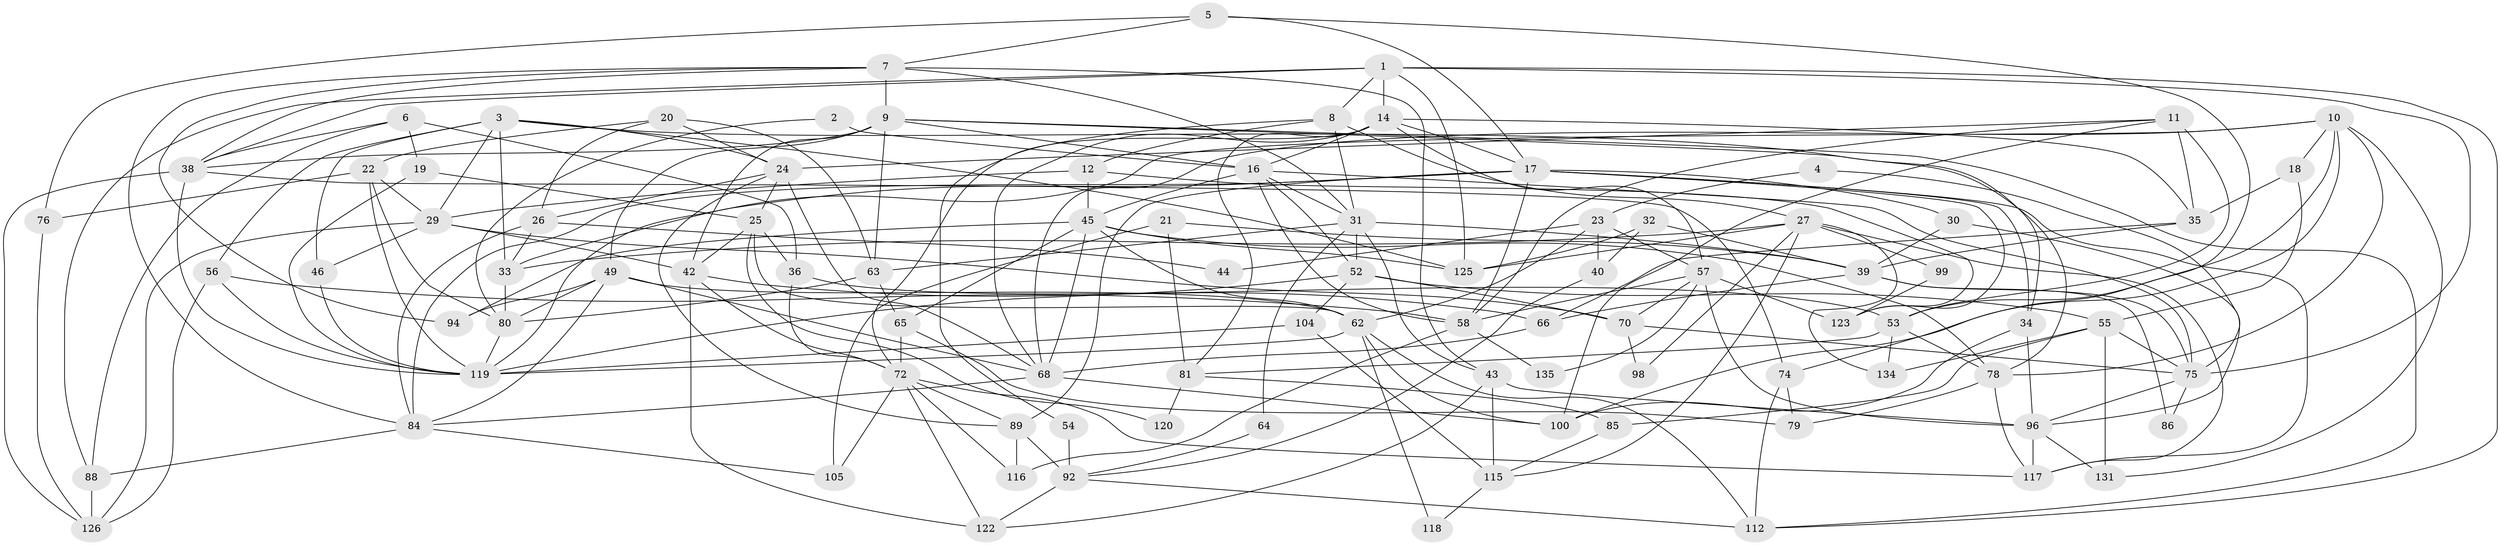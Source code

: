 // original degree distribution, {5: 0.2302158273381295, 2: 0.1223021582733813, 6: 0.07913669064748201, 4: 0.28776978417266186, 3: 0.2517985611510791, 9: 0.007194244604316547, 8: 0.007194244604316547, 7: 0.014388489208633094}
// Generated by graph-tools (version 1.1) at 2025/41/03/06/25 10:41:57]
// undirected, 91 vertices, 226 edges
graph export_dot {
graph [start="1"]
  node [color=gray90,style=filled];
  1 [super="+28"];
  2;
  3 [super="+69"];
  4;
  5;
  6;
  7 [super="+13"];
  8 [super="+138"];
  9 [super="+41"];
  10 [super="+15"];
  11 [super="+101"];
  12;
  14 [super="+48"];
  16 [super="+50"];
  17 [super="+130"];
  18;
  19;
  20;
  21;
  22 [super="+73"];
  23 [super="+83"];
  24 [super="+82"];
  25;
  26 [super="+91"];
  27 [super="+60"];
  29 [super="+37"];
  30;
  31 [super="+136"];
  32;
  33 [super="+51"];
  34;
  35 [super="+132"];
  36;
  38 [super="+109"];
  39 [super="+47"];
  40;
  42 [super="+124"];
  43 [super="+77"];
  44;
  45 [super="+61"];
  46;
  49 [super="+67"];
  52 [super="+108"];
  53 [super="+127"];
  54;
  55 [super="+129"];
  56 [super="+71"];
  57 [super="+97"];
  58 [super="+59"];
  62 [super="+102"];
  63 [super="+95"];
  64;
  65;
  66;
  68 [super="+114"];
  70 [super="+103"];
  72 [super="+90"];
  74;
  75 [super="+121"];
  76;
  78 [super="+137"];
  79 [super="+93"];
  80 [super="+87"];
  81;
  84 [super="+111"];
  85;
  86;
  88;
  89 [super="+113"];
  92 [super="+110"];
  94;
  96 [super="+107"];
  98;
  99;
  100 [super="+106"];
  104;
  105;
  112;
  115;
  116;
  117 [super="+139"];
  118;
  119 [super="+133"];
  120;
  122;
  123;
  125;
  126 [super="+128"];
  131;
  134;
  135;
  1 -- 125;
  1 -- 38;
  1 -- 112;
  1 -- 75;
  1 -- 88;
  1 -- 14;
  1 -- 8;
  2 -- 80;
  2 -- 16;
  3 -- 46;
  3 -- 24;
  3 -- 33;
  3 -- 125;
  3 -- 29;
  3 -- 56;
  3 -- 78;
  4 -- 75;
  4 -- 23;
  5 -- 76;
  5 -- 74;
  5 -- 7;
  5 -- 17;
  6 -- 19;
  6 -- 38;
  6 -- 36;
  6 -- 88;
  7 -- 43;
  7 -- 84;
  7 -- 9;
  7 -- 31;
  7 -- 94;
  7 -- 38;
  8 -- 12;
  8 -- 27;
  8 -- 54;
  8 -- 31;
  9 -- 38;
  9 -- 34;
  9 -- 42;
  9 -- 63;
  9 -- 112;
  9 -- 49;
  9 -- 16;
  10 -- 18;
  10 -- 53;
  10 -- 78;
  10 -- 131;
  10 -- 100;
  10 -- 68;
  10 -- 119;
  11 -- 53;
  11 -- 58;
  11 -- 35;
  11 -- 24;
  11 -- 100;
  12 -- 123;
  12 -- 45;
  12 -- 29;
  14 -- 16;
  14 -- 68;
  14 -- 81;
  14 -- 35;
  14 -- 72;
  14 -- 57;
  14 -- 17;
  16 -- 45;
  16 -- 52;
  16 -- 75;
  16 -- 31;
  16 -- 58;
  17 -- 34;
  17 -- 30;
  17 -- 84;
  17 -- 33;
  17 -- 117;
  17 -- 123;
  17 -- 89;
  17 -- 58;
  18 -- 35;
  18 -- 55;
  19 -- 25;
  19 -- 119;
  20 -- 26;
  20 -- 22;
  20 -- 63;
  20 -- 24;
  21 -- 81;
  21 -- 105;
  21 -- 39;
  22 -- 76;
  22 -- 80;
  22 -- 29;
  22 -- 119;
  23 -- 40;
  23 -- 44;
  23 -- 57;
  23 -- 62;
  24 -- 89;
  24 -- 68;
  24 -- 25;
  24 -- 26;
  25 -- 62;
  25 -- 36;
  25 -- 120;
  25 -- 42;
  26 -- 44;
  26 -- 33;
  26 -- 84;
  27 -- 125;
  27 -- 115;
  27 -- 98;
  27 -- 99;
  27 -- 117;
  27 -- 134;
  27 -- 33;
  29 -- 46 [weight=2];
  29 -- 126;
  29 -- 42;
  29 -- 70;
  30 -- 96;
  30 -- 39;
  31 -- 39;
  31 -- 52;
  31 -- 64;
  31 -- 63;
  31 -- 43;
  32 -- 125;
  32 -- 40;
  32 -- 39;
  33 -- 80;
  34 -- 100;
  34 -- 96;
  35 -- 66;
  35 -- 39;
  36 -- 53;
  36 -- 72;
  38 -- 74;
  38 -- 119;
  38 -- 126;
  39 -- 66;
  39 -- 86;
  39 -- 75;
  40 -- 92;
  42 -- 66;
  42 -- 122;
  42 -- 72;
  43 -- 122;
  43 -- 115;
  43 -- 96;
  45 -- 65;
  45 -- 78;
  45 -- 94;
  45 -- 125;
  45 -- 68;
  45 -- 62;
  46 -- 119;
  49 -- 80;
  49 -- 68;
  49 -- 84;
  49 -- 94;
  49 -- 62;
  52 -- 119;
  52 -- 104;
  52 -- 70;
  52 -- 55;
  53 -- 78;
  53 -- 81;
  53 -- 134;
  54 -- 92;
  55 -- 85;
  55 -- 131;
  55 -- 134;
  55 -- 75;
  56 -- 119;
  56 -- 58;
  56 -- 126;
  57 -- 70;
  57 -- 96 [weight=2];
  57 -- 135;
  57 -- 123;
  57 -- 58;
  58 -- 116;
  58 -- 135;
  62 -- 119;
  62 -- 112;
  62 -- 118;
  62 -- 100;
  63 -- 65;
  63 -- 80;
  64 -- 92;
  65 -- 79;
  65 -- 72;
  66 -- 68;
  68 -- 100;
  68 -- 84;
  70 -- 98;
  70 -- 75;
  72 -- 105;
  72 -- 116;
  72 -- 117;
  72 -- 89;
  72 -- 122;
  74 -- 112;
  74 -- 79;
  75 -- 86;
  75 -- 96;
  76 -- 126;
  78 -- 79;
  78 -- 117;
  80 -- 119;
  81 -- 85;
  81 -- 120;
  84 -- 88;
  84 -- 105;
  85 -- 115;
  88 -- 126;
  89 -- 92 [weight=2];
  89 -- 116;
  92 -- 122;
  92 -- 112;
  96 -- 131;
  96 -- 117;
  99 -- 123;
  104 -- 115;
  104 -- 119;
  115 -- 118;
}
